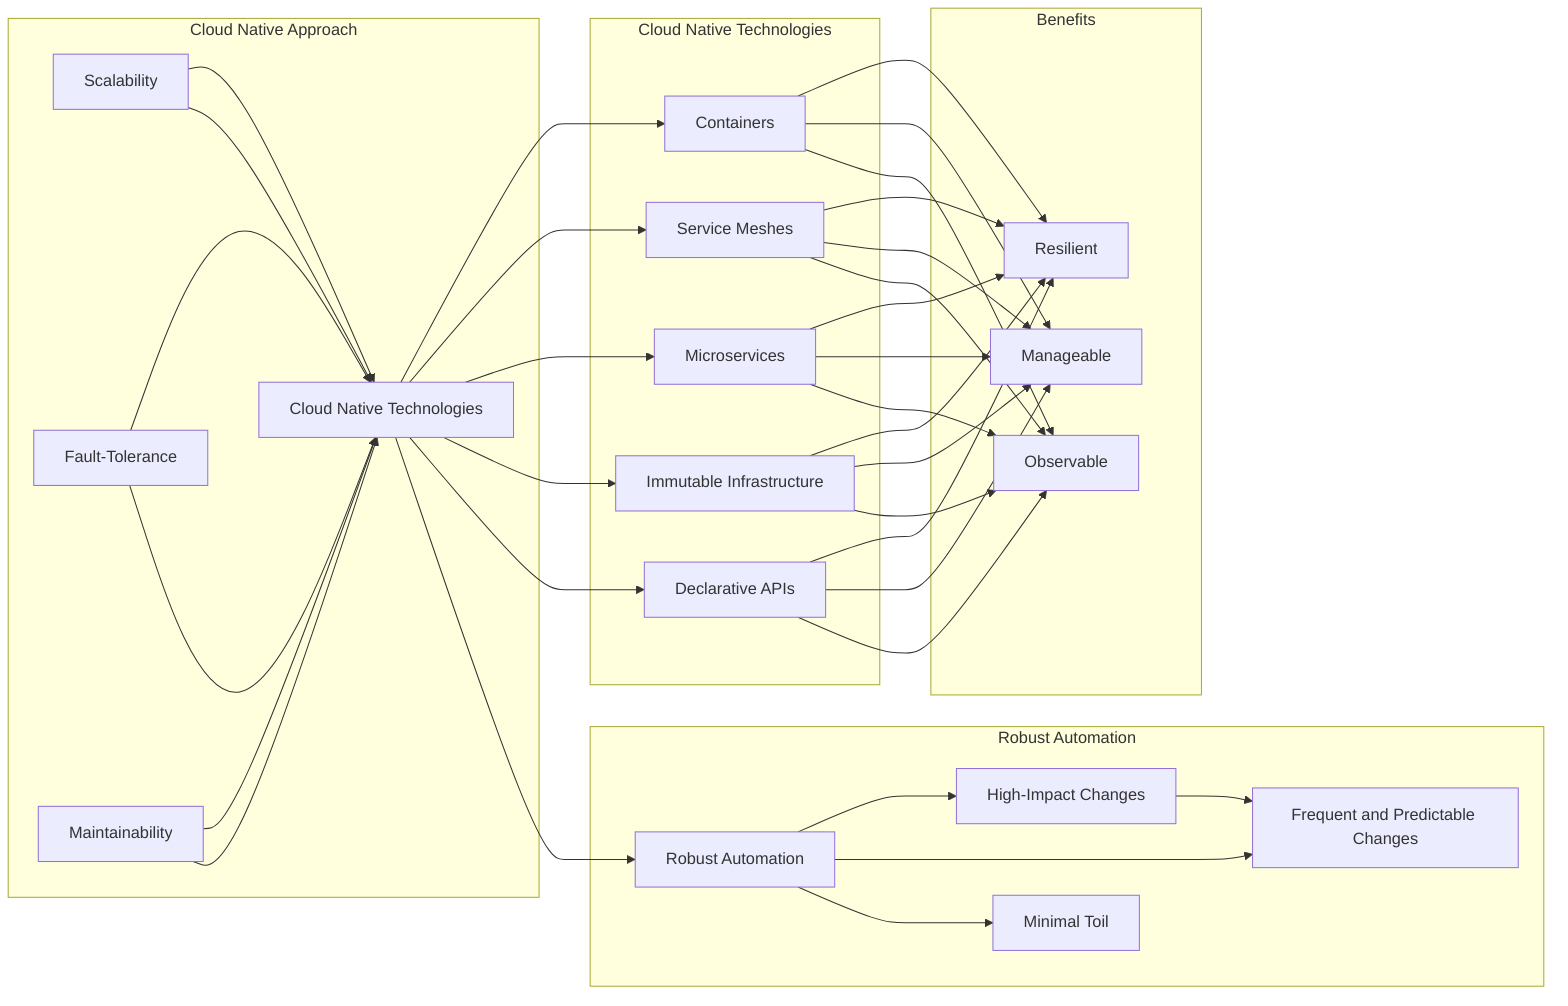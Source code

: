 graph LR
    subgraph Cloud Native Approach
        A[Scalability] --> D[Cloud Native Technologies]
        B[Fault-Tolerance] --> D
        C[Maintainability] --> D
    end

    subgraph Cloud Native Technologies
        D[Cloud Native Technologies] --> E[Containers]
        D --> F[Service Meshes]
        D --> G[Microservices]
        D --> H[Immutable Infrastructure]
        D --> I[Declarative APIs]
    end

    subgraph Benefits
        E --> L[Resilient]
        F --> L
        G --> L
        H --> L
        I --> L
        E --> M[Manageable]
        F --> M
        G --> M
        H --> M
        I --> M
        E --> N[Observable]
        F --> N
        G --> N
        H --> N
        I --> N
    end

    subgraph Robust Automation
        O[Robust Automation] --> P[High-Impact Changes]
        O --> Q[Frequent and Predictable Changes]
        O --> R[Minimal Toil]
    end

    A --> D
    B --> D
    C --> D
    D --> O
    P --> Q
